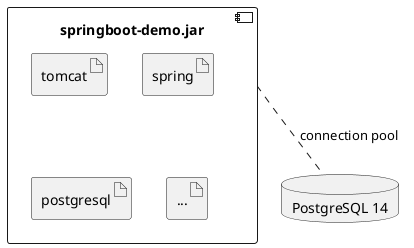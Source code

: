 @startuml


component springbootdemo as "springboot-demo.jar" {
    artifact tomcat
    artifact spring
    artifact pdriver as "postgresql"
    artifact other as "..."
}

database postgresql as "PostgreSQL 14"
springbootdemo .. postgresql : "connection pool"

@enduml


